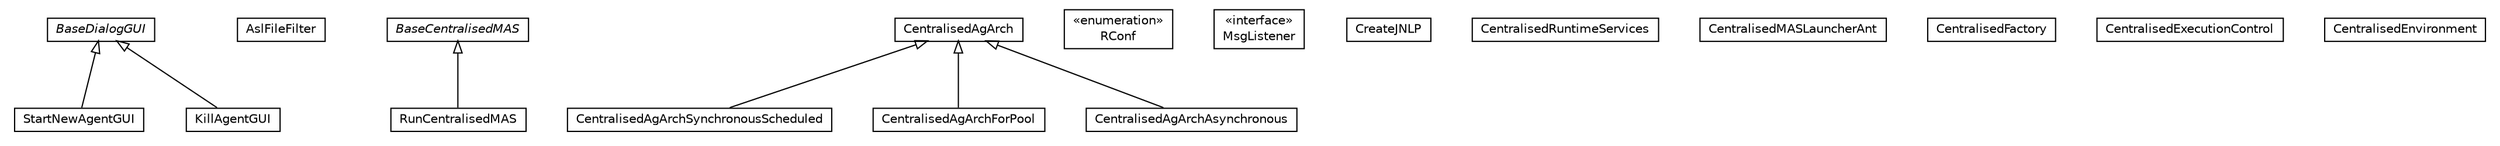 #!/usr/local/bin/dot
#
# Class diagram 
# Generated by UMLGraph version R5_6 (http://www.umlgraph.org/)
#

digraph G {
	edge [fontname="Helvetica",fontsize=10,labelfontname="Helvetica",labelfontsize=10];
	node [fontname="Helvetica",fontsize=10,shape=plaintext];
	nodesep=0.25;
	ranksep=0.5;
	// jason.infra.centralised.StartNewAgentGUI
	c3927 [label=<<table title="jason.infra.centralised.StartNewAgentGUI" border="0" cellborder="1" cellspacing="0" cellpadding="2" port="p" href="./StartNewAgentGUI.html">
		<tr><td><table border="0" cellspacing="0" cellpadding="1">
<tr><td align="center" balign="center"> StartNewAgentGUI </td></tr>
		</table></td></tr>
		</table>>, URL="./StartNewAgentGUI.html", fontname="Helvetica", fontcolor="black", fontsize=10.0];
	// jason.infra.centralised.StartNewAgentGUI.AslFileFilter
	c3928 [label=<<table title="jason.infra.centralised.StartNewAgentGUI.AslFileFilter" border="0" cellborder="1" cellspacing="0" cellpadding="2" port="p" href="./StartNewAgentGUI.AslFileFilter.html">
		<tr><td><table border="0" cellspacing="0" cellpadding="1">
<tr><td align="center" balign="center"> AslFileFilter </td></tr>
		</table></td></tr>
		</table>>, URL="./StartNewAgentGUI.AslFileFilter.html", fontname="Helvetica", fontcolor="black", fontsize=10.0];
	// jason.infra.centralised.RunCentralisedMAS
	c3929 [label=<<table title="jason.infra.centralised.RunCentralisedMAS" border="0" cellborder="1" cellspacing="0" cellpadding="2" port="p" href="./RunCentralisedMAS.html">
		<tr><td><table border="0" cellspacing="0" cellpadding="1">
<tr><td align="center" balign="center"> RunCentralisedMAS </td></tr>
		</table></td></tr>
		</table>>, URL="./RunCentralisedMAS.html", fontname="Helvetica", fontcolor="black", fontsize=10.0];
	// jason.infra.centralised.RunCentralisedMAS.CentralisedAgArchSynchronousScheduled
	c3930 [label=<<table title="jason.infra.centralised.RunCentralisedMAS.CentralisedAgArchSynchronousScheduled" border="0" cellborder="1" cellspacing="0" cellpadding="2" port="p" href="./RunCentralisedMAS.CentralisedAgArchSynchronousScheduled.html">
		<tr><td><table border="0" cellspacing="0" cellpadding="1">
<tr><td align="center" balign="center"> CentralisedAgArchSynchronousScheduled </td></tr>
		</table></td></tr>
		</table>>, URL="./RunCentralisedMAS.CentralisedAgArchSynchronousScheduled.html", fontname="Helvetica", fontcolor="black", fontsize=10.0];
	// jason.infra.centralised.RConf
	c3931 [label=<<table title="jason.infra.centralised.RConf" border="0" cellborder="1" cellspacing="0" cellpadding="2" port="p" href="./RConf.html">
		<tr><td><table border="0" cellspacing="0" cellpadding="1">
<tr><td align="center" balign="center"> &#171;enumeration&#187; </td></tr>
<tr><td align="center" balign="center"> RConf </td></tr>
		</table></td></tr>
		</table>>, URL="./RConf.html", fontname="Helvetica", fontcolor="black", fontsize=10.0];
	// jason.infra.centralised.MsgListener
	c3932 [label=<<table title="jason.infra.centralised.MsgListener" border="0" cellborder="1" cellspacing="0" cellpadding="2" port="p" href="./MsgListener.html">
		<tr><td><table border="0" cellspacing="0" cellpadding="1">
<tr><td align="center" balign="center"> &#171;interface&#187; </td></tr>
<tr><td align="center" balign="center"> MsgListener </td></tr>
		</table></td></tr>
		</table>>, URL="./MsgListener.html", fontname="Helvetica", fontcolor="black", fontsize=10.0];
	// jason.infra.centralised.KillAgentGUI
	c3933 [label=<<table title="jason.infra.centralised.KillAgentGUI" border="0" cellborder="1" cellspacing="0" cellpadding="2" port="p" href="./KillAgentGUI.html">
		<tr><td><table border="0" cellspacing="0" cellpadding="1">
<tr><td align="center" balign="center"> KillAgentGUI </td></tr>
		</table></td></tr>
		</table>>, URL="./KillAgentGUI.html", fontname="Helvetica", fontcolor="black", fontsize=10.0];
	// jason.infra.centralised.CreateJNLP
	c3934 [label=<<table title="jason.infra.centralised.CreateJNLP" border="0" cellborder="1" cellspacing="0" cellpadding="2" port="p" href="./CreateJNLP.html">
		<tr><td><table border="0" cellspacing="0" cellpadding="1">
<tr><td align="center" balign="center"> CreateJNLP </td></tr>
		</table></td></tr>
		</table>>, URL="./CreateJNLP.html", fontname="Helvetica", fontcolor="black", fontsize=10.0];
	// jason.infra.centralised.CentralisedRuntimeServices
	c3935 [label=<<table title="jason.infra.centralised.CentralisedRuntimeServices" border="0" cellborder="1" cellspacing="0" cellpadding="2" port="p" href="./CentralisedRuntimeServices.html">
		<tr><td><table border="0" cellspacing="0" cellpadding="1">
<tr><td align="center" balign="center"> CentralisedRuntimeServices </td></tr>
		</table></td></tr>
		</table>>, URL="./CentralisedRuntimeServices.html", fontname="Helvetica", fontcolor="black", fontsize=10.0];
	// jason.infra.centralised.CentralisedMASLauncherAnt
	c3936 [label=<<table title="jason.infra.centralised.CentralisedMASLauncherAnt" border="0" cellborder="1" cellspacing="0" cellpadding="2" port="p" href="./CentralisedMASLauncherAnt.html">
		<tr><td><table border="0" cellspacing="0" cellpadding="1">
<tr><td align="center" balign="center"> CentralisedMASLauncherAnt </td></tr>
		</table></td></tr>
		</table>>, URL="./CentralisedMASLauncherAnt.html", fontname="Helvetica", fontcolor="black", fontsize=10.0];
	// jason.infra.centralised.CentralisedFactory
	c3937 [label=<<table title="jason.infra.centralised.CentralisedFactory" border="0" cellborder="1" cellspacing="0" cellpadding="2" port="p" href="./CentralisedFactory.html">
		<tr><td><table border="0" cellspacing="0" cellpadding="1">
<tr><td align="center" balign="center"> CentralisedFactory </td></tr>
		</table></td></tr>
		</table>>, URL="./CentralisedFactory.html", fontname="Helvetica", fontcolor="black", fontsize=10.0];
	// jason.infra.centralised.CentralisedExecutionControl
	c3938 [label=<<table title="jason.infra.centralised.CentralisedExecutionControl" border="0" cellborder="1" cellspacing="0" cellpadding="2" port="p" href="./CentralisedExecutionControl.html">
		<tr><td><table border="0" cellspacing="0" cellpadding="1">
<tr><td align="center" balign="center"> CentralisedExecutionControl </td></tr>
		</table></td></tr>
		</table>>, URL="./CentralisedExecutionControl.html", fontname="Helvetica", fontcolor="black", fontsize=10.0];
	// jason.infra.centralised.CentralisedEnvironment
	c3939 [label=<<table title="jason.infra.centralised.CentralisedEnvironment" border="0" cellborder="1" cellspacing="0" cellpadding="2" port="p" href="./CentralisedEnvironment.html">
		<tr><td><table border="0" cellspacing="0" cellpadding="1">
<tr><td align="center" balign="center"> CentralisedEnvironment </td></tr>
		</table></td></tr>
		</table>>, URL="./CentralisedEnvironment.html", fontname="Helvetica", fontcolor="black", fontsize=10.0];
	// jason.infra.centralised.CentralisedAgArchForPool
	c3940 [label=<<table title="jason.infra.centralised.CentralisedAgArchForPool" border="0" cellborder="1" cellspacing="0" cellpadding="2" port="p" href="./CentralisedAgArchForPool.html">
		<tr><td><table border="0" cellspacing="0" cellpadding="1">
<tr><td align="center" balign="center"> CentralisedAgArchForPool </td></tr>
		</table></td></tr>
		</table>>, URL="./CentralisedAgArchForPool.html", fontname="Helvetica", fontcolor="black", fontsize=10.0];
	// jason.infra.centralised.CentralisedAgArchAsynchronous
	c3941 [label=<<table title="jason.infra.centralised.CentralisedAgArchAsynchronous" border="0" cellborder="1" cellspacing="0" cellpadding="2" port="p" href="./CentralisedAgArchAsynchronous.html">
		<tr><td><table border="0" cellspacing="0" cellpadding="1">
<tr><td align="center" balign="center"> CentralisedAgArchAsynchronous </td></tr>
		</table></td></tr>
		</table>>, URL="./CentralisedAgArchAsynchronous.html", fontname="Helvetica", fontcolor="black", fontsize=10.0];
	// jason.infra.centralised.CentralisedAgArch
	c3942 [label=<<table title="jason.infra.centralised.CentralisedAgArch" border="0" cellborder="1" cellspacing="0" cellpadding="2" port="p" href="./CentralisedAgArch.html">
		<tr><td><table border="0" cellspacing="0" cellpadding="1">
<tr><td align="center" balign="center"> CentralisedAgArch </td></tr>
		</table></td></tr>
		</table>>, URL="./CentralisedAgArch.html", fontname="Helvetica", fontcolor="black", fontsize=10.0];
	// jason.infra.centralised.BaseDialogGUI
	c3943 [label=<<table title="jason.infra.centralised.BaseDialogGUI" border="0" cellborder="1" cellspacing="0" cellpadding="2" port="p" href="./BaseDialogGUI.html">
		<tr><td><table border="0" cellspacing="0" cellpadding="1">
<tr><td align="center" balign="center"><font face="Helvetica-Oblique"> BaseDialogGUI </font></td></tr>
		</table></td></tr>
		</table>>, URL="./BaseDialogGUI.html", fontname="Helvetica", fontcolor="black", fontsize=10.0];
	// jason.infra.centralised.BaseCentralisedMAS
	c3944 [label=<<table title="jason.infra.centralised.BaseCentralisedMAS" border="0" cellborder="1" cellspacing="0" cellpadding="2" port="p" href="./BaseCentralisedMAS.html">
		<tr><td><table border="0" cellspacing="0" cellpadding="1">
<tr><td align="center" balign="center"><font face="Helvetica-Oblique"> BaseCentralisedMAS </font></td></tr>
		</table></td></tr>
		</table>>, URL="./BaseCentralisedMAS.html", fontname="Helvetica", fontcolor="black", fontsize=10.0];
	//jason.infra.centralised.StartNewAgentGUI extends jason.infra.centralised.BaseDialogGUI
	c3943:p -> c3927:p [dir=back,arrowtail=empty];
	//jason.infra.centralised.RunCentralisedMAS extends jason.infra.centralised.BaseCentralisedMAS
	c3944:p -> c3929:p [dir=back,arrowtail=empty];
	//jason.infra.centralised.RunCentralisedMAS.CentralisedAgArchSynchronousScheduled extends jason.infra.centralised.CentralisedAgArch
	c3942:p -> c3930:p [dir=back,arrowtail=empty];
	//jason.infra.centralised.KillAgentGUI extends jason.infra.centralised.BaseDialogGUI
	c3943:p -> c3933:p [dir=back,arrowtail=empty];
	//jason.infra.centralised.CentralisedAgArchForPool extends jason.infra.centralised.CentralisedAgArch
	c3942:p -> c3940:p [dir=back,arrowtail=empty];
	//jason.infra.centralised.CentralisedAgArchAsynchronous extends jason.infra.centralised.CentralisedAgArch
	c3942:p -> c3941:p [dir=back,arrowtail=empty];
}


